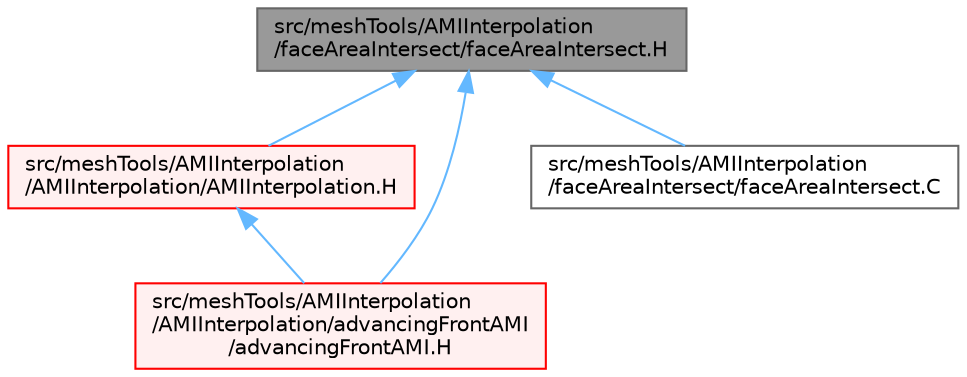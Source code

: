 digraph "src/meshTools/AMIInterpolation/faceAreaIntersect/faceAreaIntersect.H"
{
 // LATEX_PDF_SIZE
  bgcolor="transparent";
  edge [fontname=Helvetica,fontsize=10,labelfontname=Helvetica,labelfontsize=10];
  node [fontname=Helvetica,fontsize=10,shape=box,height=0.2,width=0.4];
  Node1 [id="Node000001",label="src/meshTools/AMIInterpolation\l/faceAreaIntersect/faceAreaIntersect.H",height=0.2,width=0.4,color="gray40", fillcolor="grey60", style="filled", fontcolor="black",tooltip=" "];
  Node1 -> Node2 [id="edge1_Node000001_Node000002",dir="back",color="steelblue1",style="solid",tooltip=" "];
  Node2 [id="Node000002",label="src/meshTools/AMIInterpolation\l/AMIInterpolation/AMIInterpolation.H",height=0.2,width=0.4,color="red", fillcolor="#FFF0F0", style="filled",URL="$AMIInterpolation_8H.html",tooltip=" "];
  Node2 -> Node246 [id="edge2_Node000002_Node000246",dir="back",color="steelblue1",style="solid",tooltip=" "];
  Node246 [id="Node000246",label="src/meshTools/AMIInterpolation\l/AMIInterpolation/advancingFrontAMI\l/advancingFrontAMI.H",height=0.2,width=0.4,color="red", fillcolor="#FFF0F0", style="filled",URL="$advancingFrontAMI_8H.html",tooltip=" "];
  Node1 -> Node246 [id="edge3_Node000001_Node000246",dir="back",color="steelblue1",style="solid",tooltip=" "];
  Node1 -> Node255 [id="edge4_Node000001_Node000255",dir="back",color="steelblue1",style="solid",tooltip=" "];
  Node255 [id="Node000255",label="src/meshTools/AMIInterpolation\l/faceAreaIntersect/faceAreaIntersect.C",height=0.2,width=0.4,color="grey40", fillcolor="white", style="filled",URL="$faceAreaIntersect_8C.html",tooltip=" "];
}
